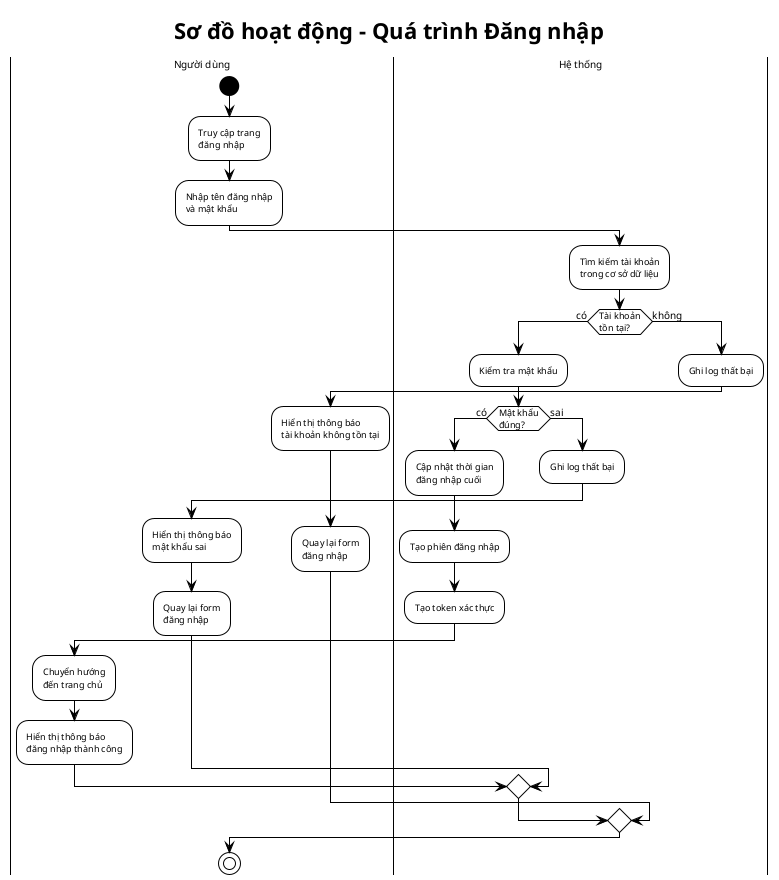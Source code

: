 @startuml "Sơ đồ hoạt động - Quá trình Đăng nhập"
!theme plain
skinparam defaultFontSize 10
skinparam activityFontSize 9
skinparam swimlaneTitleFontSize 10
skinparam maxMessageSize 150
skinparam ranksep 60
skinparam activityStartColor black
skinparam activityEndColor black
skinparam activityEndColorBorder black
skinparam activityBarColor black
skinparam circledCharacterFontColor black

title Sơ đồ hoạt động - Quá trình Đăng nhập

|Người dùng|
start;
:Truy cập trang\nđăng nhập;
:Nhập tên đăng nhập\nvà mật khẩu;

|Hệ thống|
:Tìm kiếm tài khoản\ntrong cơ sở dữ liệu;
  
if (Tài khoản\ntồn tại?) then (có)
  :Kiểm tra mật khẩu;
  
  if (Mật khẩu\nđúng?) then (có)
    :Cập nhật thời gian\nđăng nhập cuối;
    :Tạo phiên đăng nhập;
    :Tạo token xác thực;
    
    |Người dùng|
    :Chuyển hướng\nđến trang chủ;
    :Hiển thị thông báo\nđăng nhập thành công;
    
  else (sai)
    |Hệ thống|
    :Ghi log thất bại;
    |Người dùng|
    :Hiển thị thông báo\nmật khẩu sai;
    :Quay lại form\nđăng nhập;
  endif
  
else (không)
  |Hệ thống|
  :Ghi log thất bại;
  |Người dùng|
  :Hiển thị thông báo\ntài khoản không tồn tại;
  -> \n\n;
  :Quay lại form\nđăng nhập;
endif

stop

@enduml